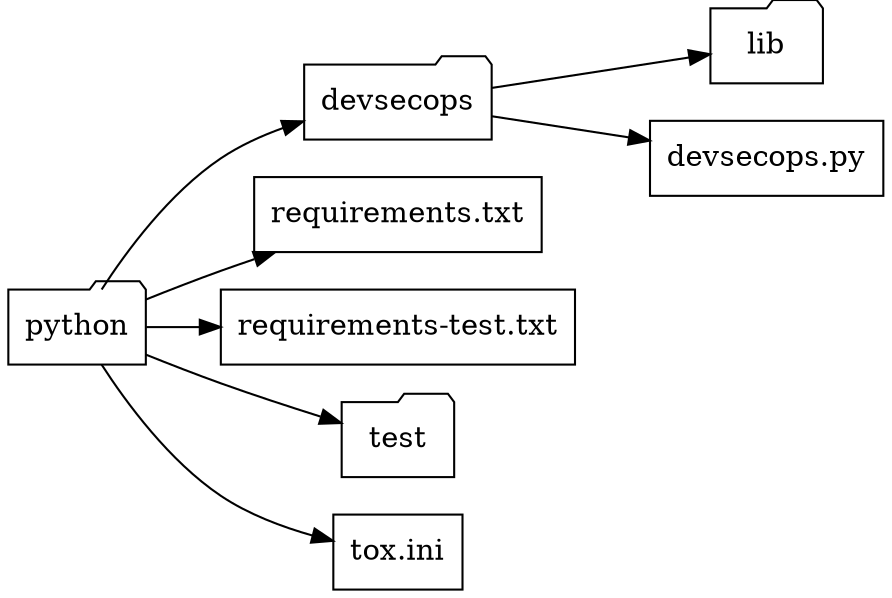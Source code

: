digraph mypython {
    rankdir=LR;
    node [shape=rectangle];
    py [label="python" shape=folder];
    devsecops [label="devsecops" shape=folder];
    lib [label="lib" shape=folder];
    req [label="requirements.txt"];
    tst [label="requirements-test.txt"];
    8 [label="test" shape=folder];
    9 [label="devsecops.py"];
    C [label="tox.ini"];

    {rank=same; devsecops; 8;}
    {rank=same; req; tst;}
    py -> devsecops;
    devsecops -> lib;
    py -> req;
    py -> tst;
    py -> 8;
    devsecops -> 9;
    py -> C;
    {rank=same; req tst C}
    {rank=same; devsecops 8}
    {rank=smae; lib 9}
}
